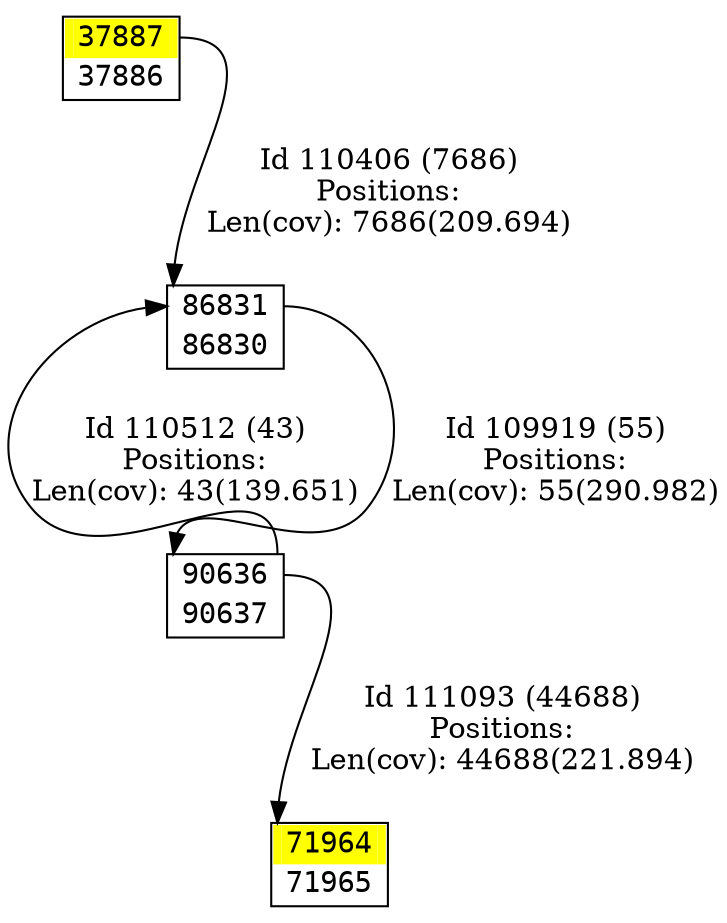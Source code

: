 digraph graph_picture {
node[fontname=<Courier> ,penwidth=<1.8> ,shape=<plaintext> ]
vertex_37886_37887[label=<<TABLE BORDER="1" CELLSPACING="0" >
<TR><TD BORDER="0" PORT = "port_37887_in" color="yellow" bgcolor="yellow" ></TD><TD BORDER="0" color="yellow" bgcolor="yellow" >37887</TD><TD BORDER="0" PORT = "port_37887_out" color="yellow" bgcolor="yellow" ></TD></TR>
<TR><TD BORDER="0" PORT = "port_37886_out" color="white" bgcolor="white" ></TD><TD BORDER="0" color="white" bgcolor="white" >37886</TD><TD BORDER="0" PORT = "port_37886_in" color="white" bgcolor="white" ></TD></TR>
</TABLE>> ,color=<black> ,URL=</vertex/37887.svg> ]
vertex_71964_71965[label=<<TABLE BORDER="1" CELLSPACING="0" >
<TR><TD BORDER="0" PORT = "port_71964_in" color="yellow" bgcolor="yellow" ></TD><TD BORDER="0" color="yellow" bgcolor="yellow" >71964</TD><TD BORDER="0" PORT = "port_71964_out" color="yellow" bgcolor="yellow" ></TD></TR>
<TR><TD BORDER="0" PORT = "port_71965_out" color="white" bgcolor="white" ></TD><TD BORDER="0" color="white" bgcolor="white" >71965</TD><TD BORDER="0" PORT = "port_71965_in" color="white" bgcolor="white" ></TD></TR>
</TABLE>> ,color=<black> ,URL=</vertex/71964.svg> ]
vertex_86830_86831[label=<<TABLE BORDER="1" CELLSPACING="0" >
<TR><TD BORDER="0" PORT = "port_86831_in" color="white" bgcolor="white" ></TD><TD BORDER="0" color="white" bgcolor="white" >86831</TD><TD BORDER="0" PORT = "port_86831_out" color="white" bgcolor="white" ></TD></TR>
<TR><TD BORDER="0" PORT = "port_86830_out" color="white" bgcolor="white" ></TD><TD BORDER="0" color="white" bgcolor="white" >86830</TD><TD BORDER="0" PORT = "port_86830_in" color="white" bgcolor="white" ></TD></TR>
</TABLE>> ,color=<black> ,URL=</vertex/86831.svg> ]
vertex_90636_90637[label=<<TABLE BORDER="1" CELLSPACING="0" >
<TR><TD BORDER="0" PORT = "port_90636_in" color="white" bgcolor="white" ></TD><TD BORDER="0" color="white" bgcolor="white" >90636</TD><TD BORDER="0" PORT = "port_90636_out" color="white" bgcolor="white" ></TD></TR>
<TR><TD BORDER="0" PORT = "port_90637_out" color="white" bgcolor="white" ></TD><TD BORDER="0" color="white" bgcolor="white" >90637</TD><TD BORDER="0" PORT = "port_90637_in" color="white" bgcolor="white" ></TD></TR>
</TABLE>> ,color=<black> ,URL=</vertex/90636.svg> ]
vertex_86830_86831:port_86831_out->vertex_90636_90637:port_90636_in[label="Id 109919 (55)\nPositions:\nLen(cov): 55(290.982)" ,color=<black> ]
vertex_37886_37887:port_37887_out->vertex_86830_86831:port_86831_in[label="Id 110406 (7686)\nPositions:\nLen(cov): 7686(209.694)" ,color=<black> ]
vertex_90636_90637:port_90636_out->vertex_86830_86831:port_86831_in[label="Id 110512 (43)\nPositions:\nLen(cov): 43(139.651)" ,color=<black> ]
vertex_90636_90637:port_90636_out->vertex_71964_71965:port_71964_in[label="Id 111093 (44688)\nPositions:\nLen(cov): 44688(221.894)" ,color=<black> ]
}
